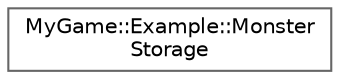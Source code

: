 digraph "Graphical Class Hierarchy"
{
 // LATEX_PDF_SIZE
  bgcolor="transparent";
  edge [fontname=Helvetica,fontsize=10,labelfontname=Helvetica,labelfontsize=10];
  node [fontname=Helvetica,fontsize=10,shape=box,height=0.2,width=0.4];
  rankdir="LR";
  Node0 [id="Node000000",label="MyGame::Example::Monster\lStorage",height=0.2,width=0.4,color="grey40", fillcolor="white", style="filled",URL="$classMyGame_1_1Example_1_1MonsterStorage.html",tooltip=" "];
}
